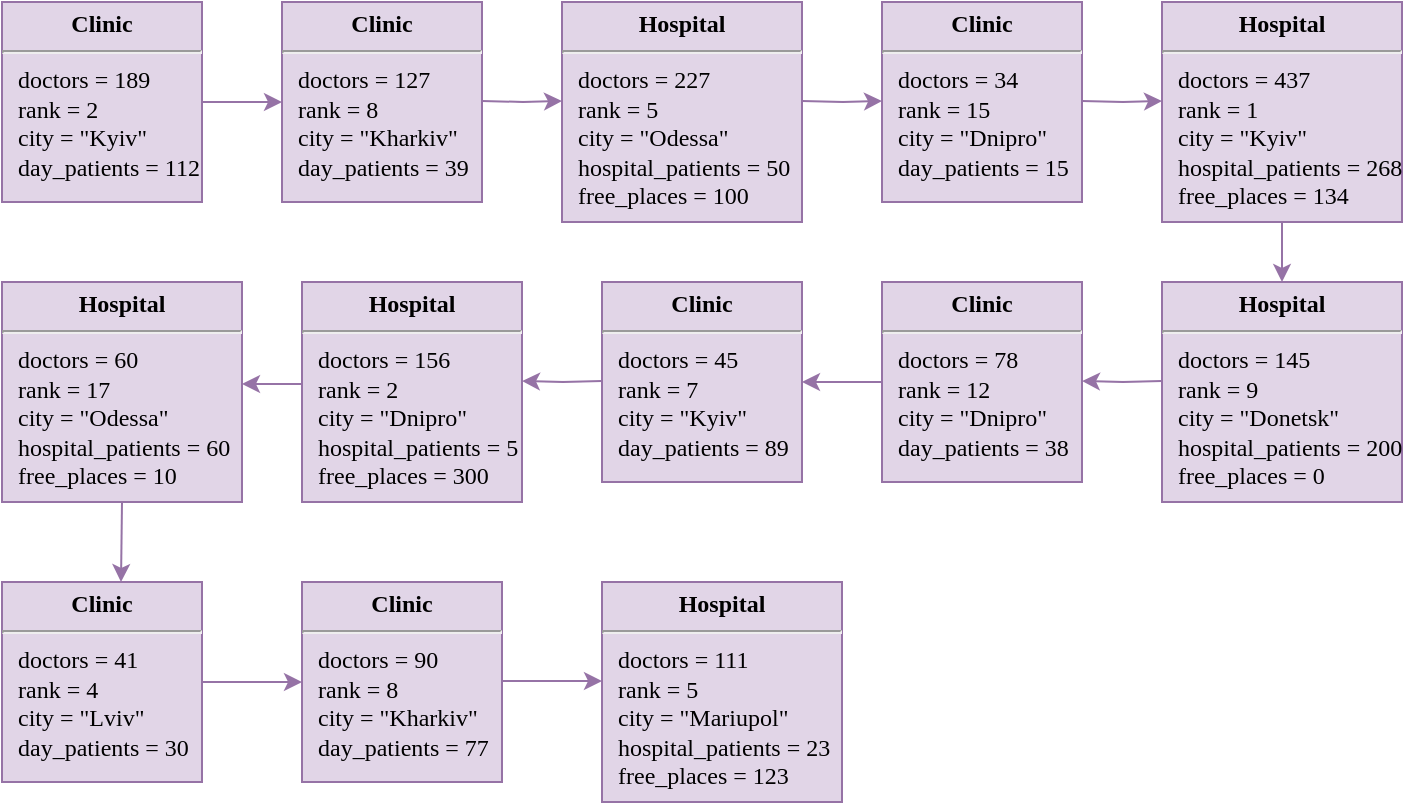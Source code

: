 <mxfile version="14.6.13" type="device"><diagram id="ZacTu6wBFWrBVagV7AG_" name="Page-1"><mxGraphModel dx="635" dy="313" grid="0" gridSize="10" guides="1" tooltips="1" connect="1" arrows="1" fold="1" page="1" pageScale="1" pageWidth="827" pageHeight="1169" math="0" shadow="0"><root><mxCell id="0"/><mxCell id="1" parent="0"/><mxCell id="RLSGheUmbqTKJPX1gAk6-16" style="edgeStyle=orthogonalEdgeStyle;rounded=0;orthogonalLoop=1;jettySize=auto;html=1;exitX=1;exitY=0.5;exitDx=0;exitDy=0;entryX=0;entryY=0.5;entryDx=0;entryDy=0;fillColor=#e1d5e7;strokeColor=#9673a6;" edge="1" parent="1" source="RLSGheUmbqTKJPX1gAk6-1" target="RLSGheUmbqTKJPX1gAk6-2"><mxGeometry relative="1" as="geometry"/></mxCell><mxCell id="RLSGheUmbqTKJPX1gAk6-1" value="&lt;p style=&quot;text-align: center ; margin: 4px 0px 0px&quot;&gt;&lt;font face=&quot;Times New Roman&quot;&gt;&lt;b&gt;Clinic&lt;/b&gt;&lt;/font&gt;&lt;/p&gt;&lt;hr style=&quot;text-align: center&quot;&gt;&lt;p style=&quot;margin: 0px ; margin-left: 8px&quot;&gt;&lt;font face=&quot;Times New Roman&quot;&gt;doctors = 189&lt;br&gt;rank = 2&lt;/font&gt;&lt;/p&gt;&lt;p style=&quot;margin: 0px ; margin-left: 8px&quot;&gt;&lt;font face=&quot;Times New Roman&quot;&gt;city = &quot;Kyiv&quot;&lt;/font&gt;&lt;/p&gt;&lt;p style=&quot;margin: 0px ; margin-left: 8px&quot;&gt;&lt;font face=&quot;Times New Roman&quot;&gt;day_patients = 112&lt;/font&gt;&lt;/p&gt;" style="verticalAlign=top;align=left;overflow=fill;fontSize=12;fontFamily=Helvetica;html=1;fillColor=#e1d5e7;strokeColor=#9673a6;" vertex="1" parent="1"><mxGeometry x="68" y="13" width="100" height="100" as="geometry"/></mxCell><mxCell id="RLSGheUmbqTKJPX1gAk6-2" value="&lt;p style=&quot;text-align: center ; margin: 4px 0px 0px&quot;&gt;&lt;font face=&quot;Times New Roman&quot;&gt;&lt;b&gt;Clinic&lt;/b&gt;&lt;/font&gt;&lt;/p&gt;&lt;hr style=&quot;text-align: center&quot;&gt;&lt;p style=&quot;margin: 0px ; margin-left: 8px&quot;&gt;&lt;font face=&quot;Times New Roman&quot;&gt;doctors = 127&lt;br&gt;rank = 8&lt;/font&gt;&lt;/p&gt;&lt;p style=&quot;margin: 0px ; margin-left: 8px&quot;&gt;&lt;font face=&quot;Times New Roman&quot;&gt;city = &quot;Kharkiv&quot;&lt;/font&gt;&lt;/p&gt;&lt;p style=&quot;margin: 0px ; margin-left: 8px&quot;&gt;&lt;font face=&quot;Times New Roman&quot;&gt;day_patients = 39&lt;/font&gt;&lt;/p&gt;" style="verticalAlign=top;align=left;overflow=fill;fontSize=12;fontFamily=Helvetica;html=1;fillColor=#e1d5e7;strokeColor=#9673a6;" vertex="1" parent="1"><mxGeometry x="208" y="13" width="100" height="100" as="geometry"/></mxCell><mxCell id="RLSGheUmbqTKJPX1gAk6-3" value="&lt;p style=&quot;text-align: center ; margin: 4px 0px 0px&quot;&gt;&lt;font face=&quot;Times New Roman&quot;&gt;&lt;b&gt;Hospital&lt;/b&gt;&lt;/font&gt;&lt;/p&gt;&lt;hr style=&quot;text-align: center&quot;&gt;&lt;p style=&quot;margin: 0px ; margin-left: 8px&quot;&gt;&lt;font face=&quot;Times New Roman&quot;&gt;doctors = 227&lt;br&gt;rank = 5&lt;/font&gt;&lt;/p&gt;&lt;p style=&quot;margin: 0px ; margin-left: 8px&quot;&gt;&lt;font face=&quot;Times New Roman&quot;&gt;city = &quot;Odessa&quot;&lt;/font&gt;&lt;/p&gt;&lt;p style=&quot;margin: 0px ; margin-left: 8px&quot;&gt;&lt;font face=&quot;Times New Roman&quot;&gt;hospital_patients = 50&lt;/font&gt;&lt;/p&gt;&lt;p style=&quot;margin: 0px ; margin-left: 8px&quot;&gt;&lt;font face=&quot;Times New Roman&quot;&gt;free_places = 100&lt;/font&gt;&lt;/p&gt;" style="verticalAlign=top;align=left;overflow=fill;fontSize=12;fontFamily=Helvetica;html=1;fillColor=#e1d5e7;strokeColor=#9673a6;" vertex="1" parent="1"><mxGeometry x="348" y="13" width="120" height="110" as="geometry"/></mxCell><mxCell id="RLSGheUmbqTKJPX1gAk6-4" value="&lt;p style=&quot;text-align: center ; margin: 4px 0px 0px&quot;&gt;&lt;font face=&quot;Times New Roman&quot;&gt;&lt;b&gt;Clinic&lt;/b&gt;&lt;/font&gt;&lt;/p&gt;&lt;hr style=&quot;text-align: center&quot;&gt;&lt;p style=&quot;margin: 0px ; margin-left: 8px&quot;&gt;&lt;font face=&quot;Times New Roman&quot;&gt;doctors = 34&lt;br&gt;rank = 15&lt;/font&gt;&lt;/p&gt;&lt;p style=&quot;margin: 0px ; margin-left: 8px&quot;&gt;&lt;font face=&quot;Times New Roman&quot;&gt;city = &quot;Dnipro&quot;&lt;/font&gt;&lt;/p&gt;&lt;p style=&quot;margin: 0px ; margin-left: 8px&quot;&gt;&lt;font face=&quot;Times New Roman&quot;&gt;day_patients = 15&lt;/font&gt;&lt;/p&gt;" style="verticalAlign=top;align=left;overflow=fill;fontSize=12;fontFamily=Helvetica;html=1;fillColor=#e1d5e7;strokeColor=#9673a6;" vertex="1" parent="1"><mxGeometry x="508" y="13" width="100" height="100" as="geometry"/></mxCell><mxCell id="RLSGheUmbqTKJPX1gAk6-24" style="edgeStyle=orthogonalEdgeStyle;rounded=0;orthogonalLoop=1;jettySize=auto;html=1;exitX=0.5;exitY=1;exitDx=0;exitDy=0;entryX=0.5;entryY=0;entryDx=0;entryDy=0;fillColor=#e1d5e7;strokeColor=#9673a6;" edge="1" parent="1" source="RLSGheUmbqTKJPX1gAk6-5" target="RLSGheUmbqTKJPX1gAk6-6"><mxGeometry relative="1" as="geometry"/></mxCell><mxCell id="RLSGheUmbqTKJPX1gAk6-5" value="&lt;p style=&quot;text-align: center ; margin: 4px 0px 0px&quot;&gt;&lt;font face=&quot;Times New Roman&quot;&gt;&lt;b&gt;Hospital&lt;/b&gt;&lt;/font&gt;&lt;/p&gt;&lt;hr style=&quot;text-align: center&quot;&gt;&lt;p style=&quot;margin: 0px ; margin-left: 8px&quot;&gt;&lt;font face=&quot;Times New Roman&quot;&gt;doctors = 437&lt;br&gt;rank = 1&lt;/font&gt;&lt;/p&gt;&lt;p style=&quot;margin: 0px ; margin-left: 8px&quot;&gt;&lt;font face=&quot;Times New Roman&quot;&gt;city = &quot;Kyiv&quot;&lt;/font&gt;&lt;/p&gt;&lt;p style=&quot;margin: 0px ; margin-left: 8px&quot;&gt;&lt;font face=&quot;Times New Roman&quot;&gt;hospital_patients = 268&lt;/font&gt;&lt;/p&gt;&lt;p style=&quot;margin: 0px ; margin-left: 8px&quot;&gt;&lt;font face=&quot;Times New Roman&quot;&gt;free_places = 134&lt;/font&gt;&lt;/p&gt;" style="verticalAlign=top;align=left;overflow=fill;fontSize=12;fontFamily=Helvetica;html=1;fillColor=#e1d5e7;strokeColor=#9673a6;" vertex="1" parent="1"><mxGeometry x="648" y="13" width="120" height="110" as="geometry"/></mxCell><mxCell id="RLSGheUmbqTKJPX1gAk6-6" value="&lt;p style=&quot;text-align: center ; margin: 4px 0px 0px&quot;&gt;&lt;font face=&quot;Times New Roman&quot;&gt;&lt;b&gt;Hospital&lt;/b&gt;&lt;/font&gt;&lt;/p&gt;&lt;hr style=&quot;text-align: center&quot;&gt;&lt;p style=&quot;margin: 0px ; margin-left: 8px&quot;&gt;&lt;font face=&quot;Times New Roman&quot;&gt;doctors = 145&lt;/font&gt;&lt;/p&gt;&lt;p style=&quot;margin: 0px ; margin-left: 8px&quot;&gt;&lt;font face=&quot;Times New Roman&quot;&gt;rank = 9&lt;/font&gt;&lt;/p&gt;&lt;p style=&quot;margin: 0px ; margin-left: 8px&quot;&gt;&lt;font face=&quot;Times New Roman&quot;&gt;city = &quot;Donetsk&quot;&lt;/font&gt;&lt;/p&gt;&lt;p style=&quot;margin: 0px ; margin-left: 8px&quot;&gt;&lt;font face=&quot;Times New Roman&quot;&gt;hospital_patients = 200&lt;/font&gt;&lt;/p&gt;&lt;p style=&quot;margin: 0px ; margin-left: 8px&quot;&gt;&lt;font face=&quot;Times New Roman&quot;&gt;free_places = 0&lt;/font&gt;&lt;/p&gt;" style="verticalAlign=top;align=left;overflow=fill;fontSize=12;fontFamily=Helvetica;html=1;fillColor=#e1d5e7;strokeColor=#9673a6;" vertex="1" parent="1"><mxGeometry x="648" y="153" width="120" height="110" as="geometry"/></mxCell><mxCell id="RLSGheUmbqTKJPX1gAk6-26" style="edgeStyle=orthogonalEdgeStyle;rounded=0;orthogonalLoop=1;jettySize=auto;html=1;exitX=0;exitY=0.5;exitDx=0;exitDy=0;entryX=1;entryY=0.5;entryDx=0;entryDy=0;fillColor=#e1d5e7;strokeColor=#9673a6;" edge="1" parent="1" source="RLSGheUmbqTKJPX1gAk6-8" target="RLSGheUmbqTKJPX1gAk6-9"><mxGeometry relative="1" as="geometry"/></mxCell><mxCell id="RLSGheUmbqTKJPX1gAk6-8" value="&lt;p style=&quot;text-align: center ; margin: 4px 0px 0px&quot;&gt;&lt;font face=&quot;Times New Roman&quot;&gt;&lt;b&gt;Clinic&lt;/b&gt;&lt;/font&gt;&lt;/p&gt;&lt;hr style=&quot;text-align: center&quot;&gt;&lt;p style=&quot;margin: 0px ; margin-left: 8px&quot;&gt;&lt;font face=&quot;Times New Roman&quot;&gt;doctors = 78&lt;br&gt;rank = 12&lt;/font&gt;&lt;/p&gt;&lt;p style=&quot;margin: 0px ; margin-left: 8px&quot;&gt;&lt;font face=&quot;Times New Roman&quot;&gt;city = &quot;Dnipro&quot;&lt;/font&gt;&lt;/p&gt;&lt;p style=&quot;margin: 0px ; margin-left: 8px&quot;&gt;&lt;font face=&quot;Times New Roman&quot;&gt;day_patients = 38&lt;/font&gt;&lt;/p&gt;" style="verticalAlign=top;align=left;overflow=fill;fontSize=12;fontFamily=Helvetica;html=1;fillColor=#e1d5e7;strokeColor=#9673a6;" vertex="1" parent="1"><mxGeometry x="508" y="153" width="100" height="100" as="geometry"/></mxCell><mxCell id="RLSGheUmbqTKJPX1gAk6-9" value="&lt;p style=&quot;text-align: center ; margin: 4px 0px 0px&quot;&gt;&lt;font face=&quot;Times New Roman&quot;&gt;&lt;b&gt;Clinic&lt;/b&gt;&lt;/font&gt;&lt;/p&gt;&lt;hr style=&quot;text-align: center&quot;&gt;&lt;p style=&quot;margin: 0px ; margin-left: 8px&quot;&gt;&lt;font face=&quot;Times New Roman&quot;&gt;doctors = 45&lt;br&gt;rank = 7&lt;/font&gt;&lt;/p&gt;&lt;p style=&quot;margin: 0px ; margin-left: 8px&quot;&gt;&lt;font face=&quot;Times New Roman&quot;&gt;city = &quot;Kyiv&quot;&lt;/font&gt;&lt;/p&gt;&lt;p style=&quot;margin: 0px ; margin-left: 8px&quot;&gt;&lt;font face=&quot;Times New Roman&quot;&gt;day_patients = 89&lt;/font&gt;&lt;/p&gt;" style="verticalAlign=top;align=left;overflow=fill;fontSize=12;fontFamily=Helvetica;html=1;fillColor=#e1d5e7;strokeColor=#9673a6;" vertex="1" parent="1"><mxGeometry x="368" y="153" width="100" height="100" as="geometry"/></mxCell><mxCell id="RLSGheUmbqTKJPX1gAk6-30" style="edgeStyle=orthogonalEdgeStyle;rounded=0;orthogonalLoop=1;jettySize=auto;html=1;exitX=0;exitY=0.5;exitDx=0;exitDy=0;entryX=1;entryY=0.5;entryDx=0;entryDy=0;fillColor=#e1d5e7;strokeColor=#9673a6;" edge="1" parent="1"><mxGeometry relative="1" as="geometry"><mxPoint x="218" y="204" as="sourcePoint"/><mxPoint x="188" y="204" as="targetPoint"/></mxGeometry></mxCell><mxCell id="RLSGheUmbqTKJPX1gAk6-10" value="&lt;p style=&quot;text-align: center ; margin: 4px 0px 0px&quot;&gt;&lt;font face=&quot;Times New Roman&quot;&gt;&lt;b&gt;Hospital&lt;/b&gt;&lt;/font&gt;&lt;/p&gt;&lt;hr style=&quot;text-align: center&quot;&gt;&lt;p style=&quot;margin: 0px ; margin-left: 8px&quot;&gt;&lt;font face=&quot;Times New Roman&quot;&gt;doctors = 156&lt;/font&gt;&lt;/p&gt;&lt;p style=&quot;margin: 0px ; margin-left: 8px&quot;&gt;&lt;font face=&quot;Times New Roman&quot;&gt;rank = 2&lt;/font&gt;&lt;/p&gt;&lt;p style=&quot;margin: 0px ; margin-left: 8px&quot;&gt;&lt;font face=&quot;Times New Roman&quot;&gt;city = &quot;Dnipro&quot;&lt;/font&gt;&lt;/p&gt;&lt;p style=&quot;margin: 0px ; margin-left: 8px&quot;&gt;&lt;font face=&quot;Times New Roman&quot;&gt;hospital_patients = 5&lt;/font&gt;&lt;/p&gt;&lt;p style=&quot;margin: 0px ; margin-left: 8px&quot;&gt;&lt;font face=&quot;Times New Roman&quot;&gt;free_places = 300&lt;/font&gt;&lt;/p&gt;" style="verticalAlign=top;align=left;overflow=fill;fontSize=12;fontFamily=Helvetica;html=1;fillColor=#e1d5e7;strokeColor=#9673a6;" vertex="1" parent="1"><mxGeometry x="218" y="153" width="110" height="110" as="geometry"/></mxCell><mxCell id="RLSGheUmbqTKJPX1gAk6-11" value="&lt;p style=&quot;text-align: center ; margin: 4px 0px 0px&quot;&gt;&lt;font face=&quot;Times New Roman&quot;&gt;&lt;b&gt;Hospital&lt;/b&gt;&lt;/font&gt;&lt;/p&gt;&lt;hr style=&quot;text-align: center&quot;&gt;&lt;p style=&quot;margin: 0px ; margin-left: 8px&quot;&gt;&lt;font face=&quot;Times New Roman&quot;&gt;doctors = 60&lt;/font&gt;&lt;/p&gt;&lt;p style=&quot;margin: 0px ; margin-left: 8px&quot;&gt;&lt;font face=&quot;Times New Roman&quot;&gt;rank = 17&lt;/font&gt;&lt;/p&gt;&lt;p style=&quot;margin: 0px ; margin-left: 8px&quot;&gt;&lt;font face=&quot;Times New Roman&quot;&gt;city = &quot;Odessa&quot;&lt;/font&gt;&lt;/p&gt;&lt;p style=&quot;margin: 0px ; margin-left: 8px&quot;&gt;&lt;font face=&quot;Times New Roman&quot;&gt;hospital_patients = 60&lt;/font&gt;&lt;/p&gt;&lt;p style=&quot;margin: 0px ; margin-left: 8px&quot;&gt;&lt;font face=&quot;Times New Roman&quot;&gt;free_places = 10&lt;/font&gt;&lt;/p&gt;" style="verticalAlign=top;align=left;overflow=fill;fontSize=12;fontFamily=Helvetica;html=1;fillColor=#e1d5e7;strokeColor=#9673a6;" vertex="1" parent="1"><mxGeometry x="68" y="153" width="120" height="110" as="geometry"/></mxCell><mxCell id="RLSGheUmbqTKJPX1gAk6-33" style="edgeStyle=orthogonalEdgeStyle;rounded=0;orthogonalLoop=1;jettySize=auto;html=1;exitX=1;exitY=0.5;exitDx=0;exitDy=0;entryX=0;entryY=0.5;entryDx=0;entryDy=0;fillColor=#e1d5e7;strokeColor=#9673a6;" edge="1" parent="1" source="RLSGheUmbqTKJPX1gAk6-12" target="RLSGheUmbqTKJPX1gAk6-13"><mxGeometry relative="1" as="geometry"/></mxCell><mxCell id="RLSGheUmbqTKJPX1gAk6-12" value="&lt;p style=&quot;text-align: center ; margin: 4px 0px 0px&quot;&gt;&lt;font face=&quot;Times New Roman&quot;&gt;&lt;b&gt;Clinic&lt;/b&gt;&lt;/font&gt;&lt;/p&gt;&lt;hr style=&quot;text-align: center&quot;&gt;&lt;p style=&quot;margin: 0px ; margin-left: 8px&quot;&gt;&lt;font face=&quot;Times New Roman&quot;&gt;doctors = 41&lt;br&gt;rank = 4&lt;/font&gt;&lt;/p&gt;&lt;p style=&quot;margin: 0px ; margin-left: 8px&quot;&gt;&lt;font face=&quot;Times New Roman&quot;&gt;city = &quot;Lviv&quot;&lt;/font&gt;&lt;/p&gt;&lt;p style=&quot;margin: 0px ; margin-left: 8px&quot;&gt;&lt;font face=&quot;Times New Roman&quot;&gt;day_patients = 30&lt;/font&gt;&lt;/p&gt;" style="verticalAlign=top;align=left;overflow=fill;fontSize=12;fontFamily=Helvetica;html=1;fillColor=#e1d5e7;strokeColor=#9673a6;" vertex="1" parent="1"><mxGeometry x="68" y="303" width="100" height="100" as="geometry"/></mxCell><mxCell id="RLSGheUmbqTKJPX1gAk6-13" value="&lt;p style=&quot;text-align: center ; margin: 4px 0px 0px&quot;&gt;&lt;font face=&quot;Times New Roman&quot;&gt;&lt;b&gt;Clinic&lt;/b&gt;&lt;/font&gt;&lt;/p&gt;&lt;hr style=&quot;text-align: center&quot;&gt;&lt;p style=&quot;margin: 0px ; margin-left: 8px&quot;&gt;&lt;font face=&quot;Times New Roman&quot;&gt;doctors = 90&lt;br&gt;rank = 8&lt;/font&gt;&lt;/p&gt;&lt;p style=&quot;margin: 0px ; margin-left: 8px&quot;&gt;&lt;font face=&quot;Times New Roman&quot;&gt;city = &quot;Kharkiv&quot;&lt;/font&gt;&lt;/p&gt;&lt;p style=&quot;margin: 0px ; margin-left: 8px&quot;&gt;&lt;font face=&quot;Times New Roman&quot;&gt;day_patients = 77&lt;/font&gt;&lt;/p&gt;" style="verticalAlign=top;align=left;overflow=fill;fontSize=12;fontFamily=Helvetica;html=1;fillColor=#e1d5e7;strokeColor=#9673a6;" vertex="1" parent="1"><mxGeometry x="218" y="303" width="100" height="100" as="geometry"/></mxCell><mxCell id="RLSGheUmbqTKJPX1gAk6-14" value="&lt;p style=&quot;text-align: center ; margin: 4px 0px 0px&quot;&gt;&lt;font face=&quot;Times New Roman&quot;&gt;&lt;b&gt;Hospital&lt;/b&gt;&lt;/font&gt;&lt;/p&gt;&lt;hr style=&quot;text-align: center&quot;&gt;&lt;p style=&quot;margin: 0px ; margin-left: 8px&quot;&gt;&lt;font face=&quot;Times New Roman&quot;&gt;doctors = 111&lt;/font&gt;&lt;/p&gt;&lt;p style=&quot;margin: 0px ; margin-left: 8px&quot;&gt;&lt;font face=&quot;Times New Roman&quot;&gt;rank = 5&lt;/font&gt;&lt;/p&gt;&lt;p style=&quot;margin: 0px ; margin-left: 8px&quot;&gt;&lt;font face=&quot;Times New Roman&quot;&gt;city = &quot;Mariupol&quot;&lt;/font&gt;&lt;/p&gt;&lt;p style=&quot;margin: 0px ; margin-left: 8px&quot;&gt;&lt;font face=&quot;Times New Roman&quot;&gt;hospital_patients = 23&lt;/font&gt;&lt;/p&gt;&lt;p style=&quot;margin: 0px ; margin-left: 8px&quot;&gt;&lt;font face=&quot;Times New Roman&quot;&gt;free_places = 123&lt;/font&gt;&lt;/p&gt;" style="verticalAlign=top;align=left;overflow=fill;fontSize=12;fontFamily=Helvetica;html=1;fillColor=#e1d5e7;strokeColor=#9673a6;" vertex="1" parent="1"><mxGeometry x="368" y="303" width="120" height="110" as="geometry"/></mxCell><mxCell id="RLSGheUmbqTKJPX1gAk6-19" style="edgeStyle=orthogonalEdgeStyle;rounded=0;orthogonalLoop=1;jettySize=auto;html=1;exitX=1;exitY=0.5;exitDx=0;exitDy=0;entryX=0;entryY=0.5;entryDx=0;entryDy=0;fillColor=#e1d5e7;strokeColor=#9673a6;" edge="1" parent="1"><mxGeometry relative="1" as="geometry"><mxPoint x="308" y="62.5" as="sourcePoint"/><mxPoint x="348" y="62.5" as="targetPoint"/></mxGeometry></mxCell><mxCell id="RLSGheUmbqTKJPX1gAk6-20" style="edgeStyle=orthogonalEdgeStyle;rounded=0;orthogonalLoop=1;jettySize=auto;html=1;exitX=1;exitY=0.5;exitDx=0;exitDy=0;entryX=0;entryY=0.5;entryDx=0;entryDy=0;fillColor=#e1d5e7;strokeColor=#9673a6;" edge="1" parent="1"><mxGeometry relative="1" as="geometry"><mxPoint x="468" y="62.5" as="sourcePoint"/><mxPoint x="508" y="62.5" as="targetPoint"/></mxGeometry></mxCell><mxCell id="RLSGheUmbqTKJPX1gAk6-23" style="edgeStyle=orthogonalEdgeStyle;rounded=0;orthogonalLoop=1;jettySize=auto;html=1;exitX=1;exitY=0.5;exitDx=0;exitDy=0;entryX=0;entryY=0.5;entryDx=0;entryDy=0;fillColor=#e1d5e7;strokeColor=#9673a6;" edge="1" parent="1"><mxGeometry relative="1" as="geometry"><mxPoint x="608" y="62.5" as="sourcePoint"/><mxPoint x="648" y="62.5" as="targetPoint"/></mxGeometry></mxCell><mxCell id="RLSGheUmbqTKJPX1gAk6-27" style="edgeStyle=orthogonalEdgeStyle;rounded=0;orthogonalLoop=1;jettySize=auto;html=1;exitX=0;exitY=0.5;exitDx=0;exitDy=0;entryX=1;entryY=0.5;entryDx=0;entryDy=0;fillColor=#e1d5e7;strokeColor=#9673a6;" edge="1" parent="1"><mxGeometry relative="1" as="geometry"><mxPoint x="648" y="202.5" as="sourcePoint"/><mxPoint x="608" y="202.5" as="targetPoint"/></mxGeometry></mxCell><mxCell id="RLSGheUmbqTKJPX1gAk6-28" style="edgeStyle=orthogonalEdgeStyle;rounded=0;orthogonalLoop=1;jettySize=auto;html=1;exitX=0;exitY=0.5;exitDx=0;exitDy=0;entryX=1;entryY=0.5;entryDx=0;entryDy=0;fillColor=#e1d5e7;strokeColor=#9673a6;" edge="1" parent="1"><mxGeometry relative="1" as="geometry"><mxPoint x="368" y="202.5" as="sourcePoint"/><mxPoint x="328" y="202.5" as="targetPoint"/></mxGeometry></mxCell><mxCell id="RLSGheUmbqTKJPX1gAk6-32" style="edgeStyle=orthogonalEdgeStyle;rounded=0;orthogonalLoop=1;jettySize=auto;html=1;exitX=0.5;exitY=1;exitDx=0;exitDy=0;entryX=0.5;entryY=0;entryDx=0;entryDy=0;fillColor=#e1d5e7;strokeColor=#9673a6;" edge="1" parent="1" source="RLSGheUmbqTKJPX1gAk6-11"><mxGeometry relative="1" as="geometry"><mxPoint x="127.5" y="273" as="sourcePoint"/><mxPoint x="127.5" y="303" as="targetPoint"/></mxGeometry></mxCell><mxCell id="RLSGheUmbqTKJPX1gAk6-35" style="edgeStyle=orthogonalEdgeStyle;rounded=0;orthogonalLoop=1;jettySize=auto;html=1;exitX=1;exitY=0.5;exitDx=0;exitDy=0;entryX=0;entryY=0.5;entryDx=0;entryDy=0;fillColor=#e1d5e7;strokeColor=#9673a6;" edge="1" parent="1"><mxGeometry relative="1" as="geometry"><mxPoint x="318" y="352.5" as="sourcePoint"/><mxPoint x="368" y="352.5" as="targetPoint"/></mxGeometry></mxCell></root></mxGraphModel></diagram></mxfile>